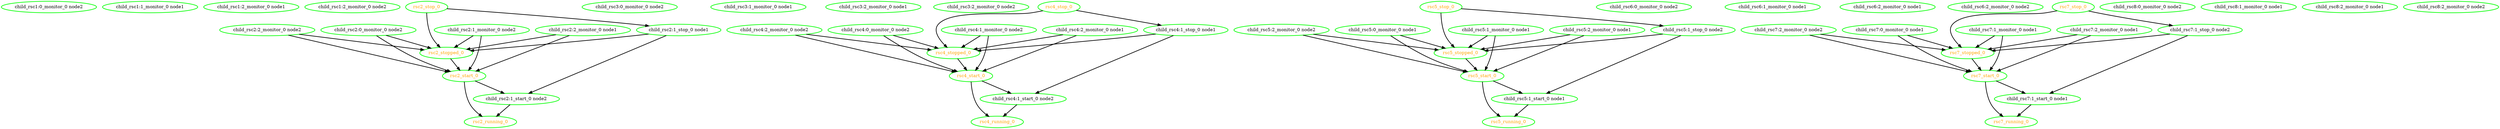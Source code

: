  digraph "g" {
"child_rsc1:0_monitor_0 node2" [ style=bold color="green" fontcolor="black" ]
"child_rsc1:1_monitor_0 node1" [ style=bold color="green" fontcolor="black" ]
"child_rsc1:2_monitor_0 node1" [ style=bold color="green" fontcolor="black" ]
"child_rsc1:2_monitor_0 node2" [ style=bold color="green" fontcolor="black" ]
"child_rsc2:0_monitor_0 node2" -> "rsc2_start_0" [ style = bold]
"child_rsc2:0_monitor_0 node2" -> "rsc2_stopped_0" [ style = bold]
"child_rsc2:0_monitor_0 node2" [ style=bold color="green" fontcolor="black" ]
"child_rsc2:1_monitor_0 node2" -> "rsc2_start_0" [ style = bold]
"child_rsc2:1_monitor_0 node2" -> "rsc2_stopped_0" [ style = bold]
"child_rsc2:1_monitor_0 node2" [ style=bold color="green" fontcolor="black" ]
"child_rsc2:1_start_0 node2" -> "rsc2_running_0" [ style = bold]
"child_rsc2:1_start_0 node2" [ style=bold color="green" fontcolor="black" ]
"child_rsc2:1_stop_0 node1" -> "child_rsc2:1_start_0 node2" [ style = bold]
"child_rsc2:1_stop_0 node1" -> "rsc2_stopped_0" [ style = bold]
"child_rsc2:1_stop_0 node1" [ style=bold color="green" fontcolor="black" ]
"child_rsc2:2_monitor_0 node1" -> "rsc2_start_0" [ style = bold]
"child_rsc2:2_monitor_0 node1" -> "rsc2_stopped_0" [ style = bold]
"child_rsc2:2_monitor_0 node1" [ style=bold color="green" fontcolor="black" ]
"child_rsc2:2_monitor_0 node2" -> "rsc2_start_0" [ style = bold]
"child_rsc2:2_monitor_0 node2" -> "rsc2_stopped_0" [ style = bold]
"child_rsc2:2_monitor_0 node2" [ style=bold color="green" fontcolor="black" ]
"child_rsc3:0_monitor_0 node2" [ style=bold color="green" fontcolor="black" ]
"child_rsc3:1_monitor_0 node1" [ style=bold color="green" fontcolor="black" ]
"child_rsc3:2_monitor_0 node1" [ style=bold color="green" fontcolor="black" ]
"child_rsc3:2_monitor_0 node2" [ style=bold color="green" fontcolor="black" ]
"child_rsc4:0_monitor_0 node2" -> "rsc4_start_0" [ style = bold]
"child_rsc4:0_monitor_0 node2" -> "rsc4_stopped_0" [ style = bold]
"child_rsc4:0_monitor_0 node2" [ style=bold color="green" fontcolor="black" ]
"child_rsc4:1_monitor_0 node2" -> "rsc4_start_0" [ style = bold]
"child_rsc4:1_monitor_0 node2" -> "rsc4_stopped_0" [ style = bold]
"child_rsc4:1_monitor_0 node2" [ style=bold color="green" fontcolor="black" ]
"child_rsc4:1_start_0 node2" -> "rsc4_running_0" [ style = bold]
"child_rsc4:1_start_0 node2" [ style=bold color="green" fontcolor="black" ]
"child_rsc4:1_stop_0 node1" -> "child_rsc4:1_start_0 node2" [ style = bold]
"child_rsc4:1_stop_0 node1" -> "rsc4_stopped_0" [ style = bold]
"child_rsc4:1_stop_0 node1" [ style=bold color="green" fontcolor="black" ]
"child_rsc4:2_monitor_0 node1" -> "rsc4_start_0" [ style = bold]
"child_rsc4:2_monitor_0 node1" -> "rsc4_stopped_0" [ style = bold]
"child_rsc4:2_monitor_0 node1" [ style=bold color="green" fontcolor="black" ]
"child_rsc4:2_monitor_0 node2" -> "rsc4_start_0" [ style = bold]
"child_rsc4:2_monitor_0 node2" -> "rsc4_stopped_0" [ style = bold]
"child_rsc4:2_monitor_0 node2" [ style=bold color="green" fontcolor="black" ]
"child_rsc5:0_monitor_0 node1" -> "rsc5_start_0" [ style = bold]
"child_rsc5:0_monitor_0 node1" -> "rsc5_stopped_0" [ style = bold]
"child_rsc5:0_monitor_0 node1" [ style=bold color="green" fontcolor="black" ]
"child_rsc5:1_monitor_0 node1" -> "rsc5_start_0" [ style = bold]
"child_rsc5:1_monitor_0 node1" -> "rsc5_stopped_0" [ style = bold]
"child_rsc5:1_monitor_0 node1" [ style=bold color="green" fontcolor="black" ]
"child_rsc5:1_start_0 node1" -> "rsc5_running_0" [ style = bold]
"child_rsc5:1_start_0 node1" [ style=bold color="green" fontcolor="black" ]
"child_rsc5:1_stop_0 node2" -> "child_rsc5:1_start_0 node1" [ style = bold]
"child_rsc5:1_stop_0 node2" -> "rsc5_stopped_0" [ style = bold]
"child_rsc5:1_stop_0 node2" [ style=bold color="green" fontcolor="black" ]
"child_rsc5:2_monitor_0 node1" -> "rsc5_start_0" [ style = bold]
"child_rsc5:2_monitor_0 node1" -> "rsc5_stopped_0" [ style = bold]
"child_rsc5:2_monitor_0 node1" [ style=bold color="green" fontcolor="black" ]
"child_rsc5:2_monitor_0 node2" -> "rsc5_start_0" [ style = bold]
"child_rsc5:2_monitor_0 node2" -> "rsc5_stopped_0" [ style = bold]
"child_rsc5:2_monitor_0 node2" [ style=bold color="green" fontcolor="black" ]
"child_rsc6:0_monitor_0 node2" [ style=bold color="green" fontcolor="black" ]
"child_rsc6:1_monitor_0 node1" [ style=bold color="green" fontcolor="black" ]
"child_rsc6:2_monitor_0 node1" [ style=bold color="green" fontcolor="black" ]
"child_rsc6:2_monitor_0 node2" [ style=bold color="green" fontcolor="black" ]
"child_rsc7:0_monitor_0 node1" -> "rsc7_start_0" [ style = bold]
"child_rsc7:0_monitor_0 node1" -> "rsc7_stopped_0" [ style = bold]
"child_rsc7:0_monitor_0 node1" [ style=bold color="green" fontcolor="black" ]
"child_rsc7:1_monitor_0 node1" -> "rsc7_start_0" [ style = bold]
"child_rsc7:1_monitor_0 node1" -> "rsc7_stopped_0" [ style = bold]
"child_rsc7:1_monitor_0 node1" [ style=bold color="green" fontcolor="black" ]
"child_rsc7:1_start_0 node1" -> "rsc7_running_0" [ style = bold]
"child_rsc7:1_start_0 node1" [ style=bold color="green" fontcolor="black" ]
"child_rsc7:1_stop_0 node2" -> "child_rsc7:1_start_0 node1" [ style = bold]
"child_rsc7:1_stop_0 node2" -> "rsc7_stopped_0" [ style = bold]
"child_rsc7:1_stop_0 node2" [ style=bold color="green" fontcolor="black" ]
"child_rsc7:2_monitor_0 node1" -> "rsc7_start_0" [ style = bold]
"child_rsc7:2_monitor_0 node1" -> "rsc7_stopped_0" [ style = bold]
"child_rsc7:2_monitor_0 node1" [ style=bold color="green" fontcolor="black" ]
"child_rsc7:2_monitor_0 node2" -> "rsc7_start_0" [ style = bold]
"child_rsc7:2_monitor_0 node2" -> "rsc7_stopped_0" [ style = bold]
"child_rsc7:2_monitor_0 node2" [ style=bold color="green" fontcolor="black" ]
"child_rsc8:0_monitor_0 node2" [ style=bold color="green" fontcolor="black" ]
"child_rsc8:1_monitor_0 node1" [ style=bold color="green" fontcolor="black" ]
"child_rsc8:2_monitor_0 node1" [ style=bold color="green" fontcolor="black" ]
"child_rsc8:2_monitor_0 node2" [ style=bold color="green" fontcolor="black" ]
"rsc2_running_0" [ style=bold color="green" fontcolor="orange" ]
"rsc2_start_0" -> "child_rsc2:1_start_0 node2" [ style = bold]
"rsc2_start_0" -> "rsc2_running_0" [ style = bold]
"rsc2_start_0" [ style=bold color="green" fontcolor="orange" ]
"rsc2_stop_0" -> "child_rsc2:1_stop_0 node1" [ style = bold]
"rsc2_stop_0" -> "rsc2_stopped_0" [ style = bold]
"rsc2_stop_0" [ style=bold color="green" fontcolor="orange" ]
"rsc2_stopped_0" -> "rsc2_start_0" [ style = bold]
"rsc2_stopped_0" [ style=bold color="green" fontcolor="orange" ]
"rsc4_running_0" [ style=bold color="green" fontcolor="orange" ]
"rsc4_start_0" -> "child_rsc4:1_start_0 node2" [ style = bold]
"rsc4_start_0" -> "rsc4_running_0" [ style = bold]
"rsc4_start_0" [ style=bold color="green" fontcolor="orange" ]
"rsc4_stop_0" -> "child_rsc4:1_stop_0 node1" [ style = bold]
"rsc4_stop_0" -> "rsc4_stopped_0" [ style = bold]
"rsc4_stop_0" [ style=bold color="green" fontcolor="orange" ]
"rsc4_stopped_0" -> "rsc4_start_0" [ style = bold]
"rsc4_stopped_0" [ style=bold color="green" fontcolor="orange" ]
"rsc5_running_0" [ style=bold color="green" fontcolor="orange" ]
"rsc5_start_0" -> "child_rsc5:1_start_0 node1" [ style = bold]
"rsc5_start_0" -> "rsc5_running_0" [ style = bold]
"rsc5_start_0" [ style=bold color="green" fontcolor="orange" ]
"rsc5_stop_0" -> "child_rsc5:1_stop_0 node2" [ style = bold]
"rsc5_stop_0" -> "rsc5_stopped_0" [ style = bold]
"rsc5_stop_0" [ style=bold color="green" fontcolor="orange" ]
"rsc5_stopped_0" -> "rsc5_start_0" [ style = bold]
"rsc5_stopped_0" [ style=bold color="green" fontcolor="orange" ]
"rsc7_running_0" [ style=bold color="green" fontcolor="orange" ]
"rsc7_start_0" -> "child_rsc7:1_start_0 node1" [ style = bold]
"rsc7_start_0" -> "rsc7_running_0" [ style = bold]
"rsc7_start_0" [ style=bold color="green" fontcolor="orange" ]
"rsc7_stop_0" -> "child_rsc7:1_stop_0 node2" [ style = bold]
"rsc7_stop_0" -> "rsc7_stopped_0" [ style = bold]
"rsc7_stop_0" [ style=bold color="green" fontcolor="orange" ]
"rsc7_stopped_0" -> "rsc7_start_0" [ style = bold]
"rsc7_stopped_0" [ style=bold color="green" fontcolor="orange" ]
}
